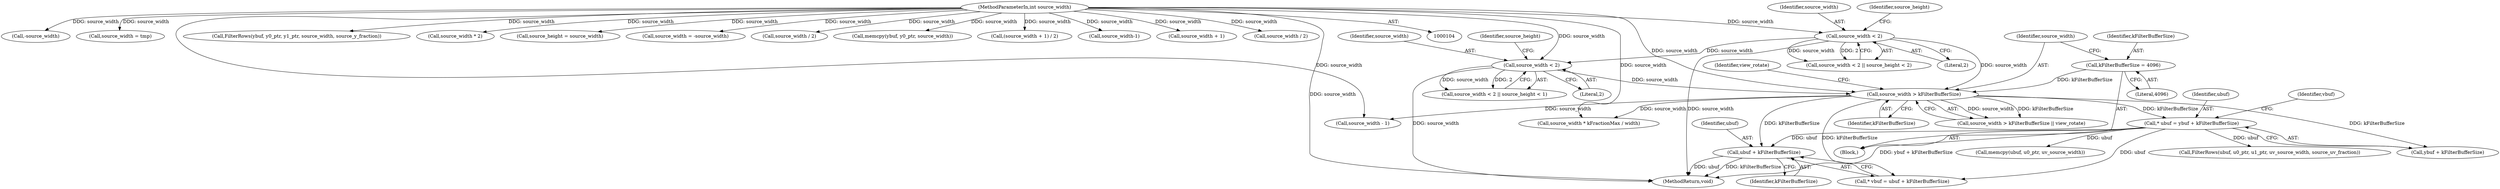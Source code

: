 digraph "0_Chrome_7155d7caafd2aa1fb822dc5672c90ea446247e8d@pointer" {
"1000368" [label="(Call,ubuf + kFilterBufferSize)"];
"1000360" [label="(Call,* ubuf = ybuf + kFilterBufferSize)"];
"1000159" [label="(Call,source_width > kFilterBufferSize)"];
"1000139" [label="(Call,source_width < 2)"];
"1000127" [label="(Call,source_width < 2)"];
"1000109" [label="(MethodParameterIn,int source_width)"];
"1000154" [label="(Call,kFilterBufferSize = 4096)"];
"1000208" [label="(Call,-source_width)"];
"1000301" [label="(Call,source_width = tmp)"];
"1000696" [label="(MethodReturn,void)"];
"1000126" [label="(Call,source_width < 2 || source_height < 2)"];
"1000516" [label="(Call,FilterRows(ybuf, y0_ptr, y1_ptr, source_width, source_y_fraction))"];
"1000131" [label="(Identifier,source_height)"];
"1000641" [label="(Call,source_width * 2)"];
"1000370" [label="(Identifier,kFilterBufferSize)"];
"1000361" [label="(Identifier,ubuf)"];
"1000129" [label="(Literal,2)"];
"1000127" [label="(Call,source_width < 2)"];
"1000141" [label="(Literal,2)"];
"1000159" [label="(Call,source_width > kFilterBufferSize)"];
"1000138" [label="(Call,source_width < 2 || source_height < 1)"];
"1000298" [label="(Call,source_height = source_width)"];
"1000206" [label="(Call,source_width = -source_width)"];
"1000155" [label="(Identifier,kFilterBufferSize)"];
"1000579" [label="(Call,memcpy(ubuf, u0_ptr, uv_source_width))"];
"1000119" [label="(Block,)"];
"1000140" [label="(Identifier,source_width)"];
"1000161" [label="(Identifier,kFilterBufferSize)"];
"1000360" [label="(Call,* ubuf = ybuf + kFilterBufferSize)"];
"1000202" [label="(Call,source_width / 2)"];
"1000158" [label="(Call,source_width > kFilterBufferSize || view_rotate)"];
"1000156" [label="(Literal,4096)"];
"1000162" [label="(Identifier,view_rotate)"];
"1000524" [label="(Call,memcpy(ybuf, y0_ptr, source_width))"];
"1000543" [label="(Call,(source_width + 1) / 2)"];
"1000366" [label="(Call,* vbuf = ubuf + kFilterBufferSize)"];
"1000154" [label="(Call,kFilterBufferSize = 4096)"];
"1000143" [label="(Identifier,source_height)"];
"1000537" [label="(Call,source_width-1)"];
"1000109" [label="(MethodParameterIn,int source_width)"];
"1000367" [label="(Identifier,vbuf)"];
"1000544" [label="(Call,source_width + 1)"];
"1000565" [label="(Call,FilterRows(ubuf, u0_ptr, u1_ptr, uv_source_width, source_uv_fraction))"];
"1000369" [label="(Identifier,ubuf)"];
"1000139" [label="(Call,source_width < 2)"];
"1000195" [label="(Call,source_width / 2)"];
"1000189" [label="(Call,source_width - 1)"];
"1000259" [label="(Call,source_width * kFractionMax / width)"];
"1000368" [label="(Call,ubuf + kFilterBufferSize)"];
"1000128" [label="(Identifier,source_width)"];
"1000362" [label="(Call,ybuf + kFilterBufferSize)"];
"1000160" [label="(Identifier,source_width)"];
"1000368" -> "1000366"  [label="AST: "];
"1000368" -> "1000370"  [label="CFG: "];
"1000369" -> "1000368"  [label="AST: "];
"1000370" -> "1000368"  [label="AST: "];
"1000366" -> "1000368"  [label="CFG: "];
"1000368" -> "1000696"  [label="DDG: ubuf"];
"1000368" -> "1000696"  [label="DDG: kFilterBufferSize"];
"1000360" -> "1000368"  [label="DDG: ubuf"];
"1000159" -> "1000368"  [label="DDG: kFilterBufferSize"];
"1000360" -> "1000119"  [label="AST: "];
"1000360" -> "1000362"  [label="CFG: "];
"1000361" -> "1000360"  [label="AST: "];
"1000362" -> "1000360"  [label="AST: "];
"1000367" -> "1000360"  [label="CFG: "];
"1000360" -> "1000696"  [label="DDG: ybuf + kFilterBufferSize"];
"1000159" -> "1000360"  [label="DDG: kFilterBufferSize"];
"1000360" -> "1000366"  [label="DDG: ubuf"];
"1000360" -> "1000565"  [label="DDG: ubuf"];
"1000360" -> "1000579"  [label="DDG: ubuf"];
"1000159" -> "1000158"  [label="AST: "];
"1000159" -> "1000161"  [label="CFG: "];
"1000160" -> "1000159"  [label="AST: "];
"1000161" -> "1000159"  [label="AST: "];
"1000162" -> "1000159"  [label="CFG: "];
"1000158" -> "1000159"  [label="CFG: "];
"1000159" -> "1000158"  [label="DDG: source_width"];
"1000159" -> "1000158"  [label="DDG: kFilterBufferSize"];
"1000139" -> "1000159"  [label="DDG: source_width"];
"1000127" -> "1000159"  [label="DDG: source_width"];
"1000109" -> "1000159"  [label="DDG: source_width"];
"1000154" -> "1000159"  [label="DDG: kFilterBufferSize"];
"1000159" -> "1000189"  [label="DDG: source_width"];
"1000159" -> "1000259"  [label="DDG: source_width"];
"1000159" -> "1000362"  [label="DDG: kFilterBufferSize"];
"1000159" -> "1000366"  [label="DDG: kFilterBufferSize"];
"1000139" -> "1000138"  [label="AST: "];
"1000139" -> "1000141"  [label="CFG: "];
"1000140" -> "1000139"  [label="AST: "];
"1000141" -> "1000139"  [label="AST: "];
"1000143" -> "1000139"  [label="CFG: "];
"1000138" -> "1000139"  [label="CFG: "];
"1000139" -> "1000696"  [label="DDG: source_width"];
"1000139" -> "1000138"  [label="DDG: source_width"];
"1000139" -> "1000138"  [label="DDG: 2"];
"1000127" -> "1000139"  [label="DDG: source_width"];
"1000109" -> "1000139"  [label="DDG: source_width"];
"1000127" -> "1000126"  [label="AST: "];
"1000127" -> "1000129"  [label="CFG: "];
"1000128" -> "1000127"  [label="AST: "];
"1000129" -> "1000127"  [label="AST: "];
"1000131" -> "1000127"  [label="CFG: "];
"1000126" -> "1000127"  [label="CFG: "];
"1000127" -> "1000696"  [label="DDG: source_width"];
"1000127" -> "1000126"  [label="DDG: source_width"];
"1000127" -> "1000126"  [label="DDG: 2"];
"1000109" -> "1000127"  [label="DDG: source_width"];
"1000109" -> "1000104"  [label="AST: "];
"1000109" -> "1000696"  [label="DDG: source_width"];
"1000109" -> "1000189"  [label="DDG: source_width"];
"1000109" -> "1000195"  [label="DDG: source_width"];
"1000109" -> "1000202"  [label="DDG: source_width"];
"1000109" -> "1000206"  [label="DDG: source_width"];
"1000109" -> "1000208"  [label="DDG: source_width"];
"1000109" -> "1000259"  [label="DDG: source_width"];
"1000109" -> "1000298"  [label="DDG: source_width"];
"1000109" -> "1000301"  [label="DDG: source_width"];
"1000109" -> "1000516"  [label="DDG: source_width"];
"1000109" -> "1000524"  [label="DDG: source_width"];
"1000109" -> "1000537"  [label="DDG: source_width"];
"1000109" -> "1000543"  [label="DDG: source_width"];
"1000109" -> "1000544"  [label="DDG: source_width"];
"1000109" -> "1000641"  [label="DDG: source_width"];
"1000154" -> "1000119"  [label="AST: "];
"1000154" -> "1000156"  [label="CFG: "];
"1000155" -> "1000154"  [label="AST: "];
"1000156" -> "1000154"  [label="AST: "];
"1000160" -> "1000154"  [label="CFG: "];
}
